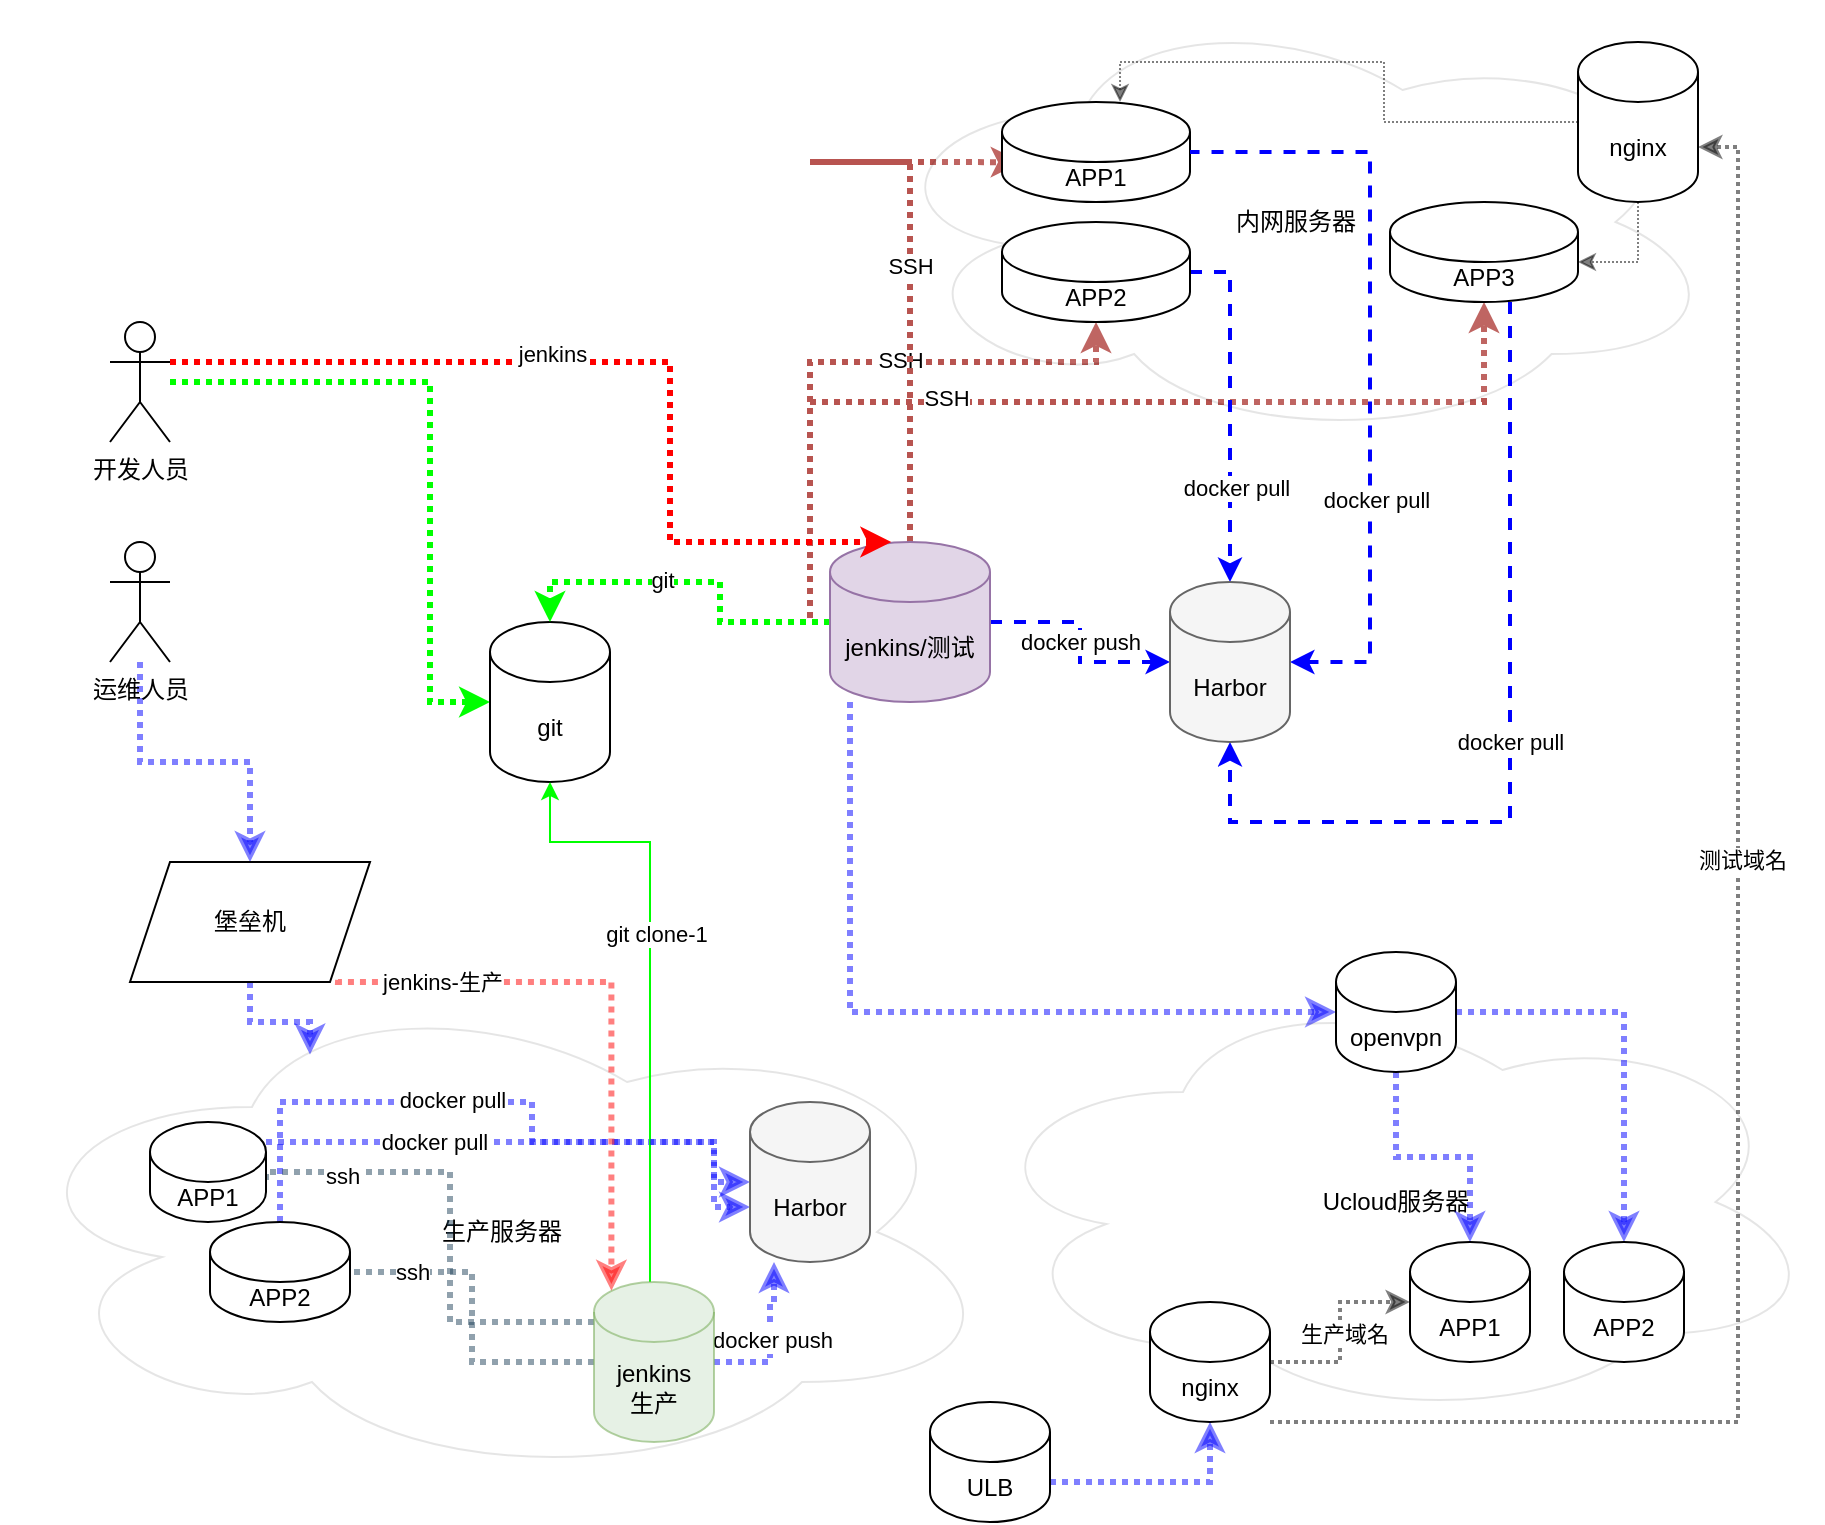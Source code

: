 <mxfile version="20.8.0" type="github">
  <diagram id="ICizXME9RvzmdU9xPk0K" name="第 1 页">
    <mxGraphModel dx="1781" dy="591" grid="1" gridSize="10" guides="1" tooltips="1" connect="1" arrows="1" fold="1" page="1" pageScale="1" pageWidth="827" pageHeight="1169" math="0" shadow="0">
      <root>
        <mxCell id="0" />
        <mxCell id="1" parent="0" />
        <mxCell id="xqhbJTyEdV5DclTAbFlW-1" value="生产服务器" style="ellipse;shape=cloud;whiteSpace=wrap;html=1;opacity=10;" vertex="1" parent="1">
          <mxGeometry x="-14" y="540" width="500" height="250" as="geometry" />
        </mxCell>
        <mxCell id="xqhbJTyEdV5DclTAbFlW-3" style="edgeStyle=orthogonalEdgeStyle;shape=connector;rounded=0;orthogonalLoop=1;jettySize=auto;html=1;entryX=0.5;entryY=0;entryDx=0;entryDy=0;dashed=1;dashPattern=1 1;labelBackgroundColor=default;strokeColor=#0000FF;strokeWidth=3;fontFamily=Helvetica;fontSize=11;fontColor=default;startArrow=none;startFill=0;endArrow=classic;endFill=1;opacity=50;" edge="1" parent="1" source="xqhbJTyEdV5DclTAbFlW-4" target="xqhbJTyEdV5DclTAbFlW-8">
          <mxGeometry relative="1" as="geometry" />
        </mxCell>
        <mxCell id="xqhbJTyEdV5DclTAbFlW-81" style="edgeStyle=orthogonalEdgeStyle;rounded=0;orthogonalLoop=1;jettySize=auto;html=1;entryX=0;entryY=0.5;entryDx=0;entryDy=0;entryPerimeter=0;strokeColor=#00FF00;dashed=1;dashPattern=1 1;strokeWidth=3;startArrow=none;startFill=0;endFill=1;" edge="1" parent="1" source="xqhbJTyEdV5DclTAbFlW-83" target="xqhbJTyEdV5DclTAbFlW-6">
          <mxGeometry relative="1" as="geometry">
            <Array as="points">
              <mxPoint x="200" y="240" />
              <mxPoint x="200" y="400" />
            </Array>
          </mxGeometry>
        </mxCell>
        <mxCell id="xqhbJTyEdV5DclTAbFlW-4" value="运维人员" style="shape=umlActor;verticalLabelPosition=bottom;verticalAlign=top;html=1;outlineConnect=0;" vertex="1" parent="1">
          <mxGeometry x="40" y="320" width="30" height="60" as="geometry" />
        </mxCell>
        <mxCell id="xqhbJTyEdV5DclTAbFlW-6" value="git" style="shape=cylinder3;whiteSpace=wrap;html=1;boundedLbl=1;backgroundOutline=1;size=15;" vertex="1" parent="1">
          <mxGeometry x="230" y="360" width="60" height="80" as="geometry" />
        </mxCell>
        <mxCell id="xqhbJTyEdV5DclTAbFlW-7" style="edgeStyle=orthogonalEdgeStyle;rounded=0;orthogonalLoop=1;jettySize=auto;html=1;entryX=0.308;entryY=0.145;entryDx=0;entryDy=0;entryPerimeter=0;dashed=1;dashPattern=1 1;strokeColor=#0000FF;strokeWidth=3;startArrow=none;startFill=0;endArrow=classic;endFill=1;opacity=50;" edge="1" parent="1" source="xqhbJTyEdV5DclTAbFlW-8" target="xqhbJTyEdV5DclTAbFlW-1">
          <mxGeometry relative="1" as="geometry" />
        </mxCell>
        <mxCell id="xqhbJTyEdV5DclTAbFlW-8" value="堡垒机" style="shape=parallelogram;perimeter=parallelogramPerimeter;whiteSpace=wrap;html=1;fixedSize=1;" vertex="1" parent="1">
          <mxGeometry x="50" y="480" width="120" height="60" as="geometry" />
        </mxCell>
        <mxCell id="xqhbJTyEdV5DclTAbFlW-9" style="edgeStyle=orthogonalEdgeStyle;rounded=0;orthogonalLoop=1;jettySize=auto;html=1;entryX=0.5;entryY=1;entryDx=0;entryDy=0;entryPerimeter=0;endArrow=classic;endFill=1;dashed=1;dashPattern=1 1;fillColor=#f8cecc;strokeColor=#b85450;strokeWidth=3;" edge="1" parent="1" source="xqhbJTyEdV5DclTAbFlW-22" target="xqhbJTyEdV5DclTAbFlW-52">
          <mxGeometry relative="1" as="geometry">
            <Array as="points">
              <mxPoint x="390" y="230" />
              <mxPoint x="533" y="230" />
            </Array>
          </mxGeometry>
        </mxCell>
        <mxCell id="xqhbJTyEdV5DclTAbFlW-10" value="SSH" style="edgeLabel;html=1;align=center;verticalAlign=middle;resizable=0;points=[];" vertex="1" connectable="0" parent="xqhbJTyEdV5DclTAbFlW-9">
          <mxGeometry x="0.217" y="1" relative="1" as="geometry">
            <mxPoint as="offset" />
          </mxGeometry>
        </mxCell>
        <mxCell id="xqhbJTyEdV5DclTAbFlW-11" style="edgeStyle=orthogonalEdgeStyle;rounded=0;orthogonalLoop=1;jettySize=auto;html=1;entryX=0.178;entryY=0.364;entryDx=0;entryDy=0;entryPerimeter=0;endArrow=classic;endFill=1;dashed=1;dashPattern=1 1;fillColor=#f8cecc;strokeColor=#b85450;strokeWidth=3;" edge="1" parent="1" source="xqhbJTyEdV5DclTAbFlW-22" target="xqhbJTyEdV5DclTAbFlW-34">
          <mxGeometry relative="1" as="geometry">
            <Array as="points">
              <mxPoint x="390" y="130" />
              <mxPoint x="490" y="130" />
            </Array>
          </mxGeometry>
        </mxCell>
        <mxCell id="xqhbJTyEdV5DclTAbFlW-12" value="SSH" style="edgeLabel;html=1;align=center;verticalAlign=middle;resizable=0;points=[];" vertex="1" connectable="0" parent="xqhbJTyEdV5DclTAbFlW-11">
          <mxGeometry x="-0.202" relative="1" as="geometry">
            <mxPoint as="offset" />
          </mxGeometry>
        </mxCell>
        <mxCell id="xqhbJTyEdV5DclTAbFlW-13" style="edgeStyle=orthogonalEdgeStyle;rounded=0;orthogonalLoop=1;jettySize=auto;html=1;entryX=0.5;entryY=1;entryDx=0;entryDy=0;entryPerimeter=0;endArrow=classic;endFill=1;dashed=1;dashPattern=1 1;fillColor=#f8cecc;strokeColor=#b85450;strokeWidth=3;" edge="1" parent="1" source="xqhbJTyEdV5DclTAbFlW-22" target="xqhbJTyEdV5DclTAbFlW-54">
          <mxGeometry relative="1" as="geometry">
            <Array as="points">
              <mxPoint x="390" y="250" />
              <mxPoint x="727" y="250" />
            </Array>
          </mxGeometry>
        </mxCell>
        <mxCell id="xqhbJTyEdV5DclTAbFlW-14" value="SSH" style="edgeLabel;html=1;align=center;verticalAlign=middle;resizable=0;points=[];" vertex="1" connectable="0" parent="xqhbJTyEdV5DclTAbFlW-13">
          <mxGeometry x="-0.259" y="2" relative="1" as="geometry">
            <mxPoint as="offset" />
          </mxGeometry>
        </mxCell>
        <mxCell id="xqhbJTyEdV5DclTAbFlW-21" style="edgeStyle=orthogonalEdgeStyle;shape=connector;rounded=0;orthogonalLoop=1;jettySize=auto;html=1;entryX=0;entryY=0.5;entryDx=0;entryDy=0;entryPerimeter=0;dashed=1;dashPattern=1 1;labelBackgroundColor=default;strokeColor=#0000FF;strokeWidth=3;fontFamily=Helvetica;fontSize=11;fontColor=default;startArrow=none;startFill=0;endArrow=classic;endFill=1;opacity=50;" edge="1" parent="1" source="xqhbJTyEdV5DclTAbFlW-22" target="xqhbJTyEdV5DclTAbFlW-45">
          <mxGeometry relative="1" as="geometry">
            <Array as="points">
              <mxPoint x="410" y="555" />
            </Array>
          </mxGeometry>
        </mxCell>
        <mxCell id="xqhbJTyEdV5DclTAbFlW-79" style="edgeStyle=orthogonalEdgeStyle;rounded=0;orthogonalLoop=1;jettySize=auto;html=1;entryX=0.5;entryY=0;entryDx=0;entryDy=0;entryPerimeter=0;strokeColor=#00FF00;dashed=1;dashPattern=1 1;strokeWidth=3;startArrow=none;startFill=0;endFill=1;" edge="1" parent="1" source="xqhbJTyEdV5DclTAbFlW-22" target="xqhbJTyEdV5DclTAbFlW-6">
          <mxGeometry relative="1" as="geometry" />
        </mxCell>
        <mxCell id="xqhbJTyEdV5DclTAbFlW-80" value="git" style="edgeLabel;html=1;align=center;verticalAlign=middle;resizable=0;points=[];" vertex="1" connectable="0" parent="xqhbJTyEdV5DclTAbFlW-79">
          <mxGeometry x="0.154" y="-1" relative="1" as="geometry">
            <mxPoint as="offset" />
          </mxGeometry>
        </mxCell>
        <mxCell id="xqhbJTyEdV5DclTAbFlW-82" value="docker push" style="edgeStyle=orthogonalEdgeStyle;rounded=0;orthogonalLoop=1;jettySize=auto;html=1;endArrow=classic;strokeColor=#0000FF;endFill=1;dashed=1;strokeWidth=2;startArrow=none;startFill=0;" edge="1" parent="1" source="xqhbJTyEdV5DclTAbFlW-22" target="xqhbJTyEdV5DclTAbFlW-58">
          <mxGeometry relative="1" as="geometry" />
        </mxCell>
        <mxCell id="xqhbJTyEdV5DclTAbFlW-22" value="jenkins/测试" style="shape=cylinder3;whiteSpace=wrap;html=1;boundedLbl=1;backgroundOutline=1;size=15;fillColor=#e1d5e7;strokeColor=#9673a6;" vertex="1" parent="1">
          <mxGeometry x="400" y="320" width="80" height="80" as="geometry" />
        </mxCell>
        <mxCell id="xqhbJTyEdV5DclTAbFlW-73" style="edgeStyle=orthogonalEdgeStyle;rounded=0;orthogonalLoop=1;jettySize=auto;html=1;entryX=0;entryY=0;entryDx=0;entryDy=52.5;entryPerimeter=0;strokeColor=#0000FF;dashed=1;dashPattern=1 1;strokeWidth=3;startArrow=none;startFill=0;endFill=1;opacity=50;" edge="1" parent="1" source="xqhbJTyEdV5DclTAbFlW-25" target="xqhbJTyEdV5DclTAbFlW-71">
          <mxGeometry relative="1" as="geometry">
            <Array as="points">
              <mxPoint x="125" y="600" />
              <mxPoint x="251" y="600" />
              <mxPoint x="251" y="620" />
              <mxPoint x="342" y="620" />
            </Array>
          </mxGeometry>
        </mxCell>
        <mxCell id="xqhbJTyEdV5DclTAbFlW-77" value="docker pull" style="edgeLabel;html=1;align=center;verticalAlign=middle;resizable=0;points=[];" vertex="1" connectable="0" parent="xqhbJTyEdV5DclTAbFlW-73">
          <mxGeometry x="-0.162" y="1" relative="1" as="geometry">
            <mxPoint as="offset" />
          </mxGeometry>
        </mxCell>
        <mxCell id="xqhbJTyEdV5DclTAbFlW-25" value="APP2" style="shape=cylinder3;whiteSpace=wrap;html=1;boundedLbl=1;backgroundOutline=1;size=15;" vertex="1" parent="1">
          <mxGeometry x="90" y="660" width="70" height="50" as="geometry" />
        </mxCell>
        <mxCell id="xqhbJTyEdV5DclTAbFlW-27" style="edgeStyle=orthogonalEdgeStyle;rounded=0;orthogonalLoop=1;jettySize=auto;html=1;strokeColor=#00FF00;entryX=0.5;entryY=1;entryDx=0;entryDy=0;entryPerimeter=0;" edge="1" parent="1" source="xqhbJTyEdV5DclTAbFlW-33" target="xqhbJTyEdV5DclTAbFlW-6">
          <mxGeometry relative="1" as="geometry">
            <mxPoint x="310" y="460" as="targetPoint" />
            <Array as="points">
              <mxPoint x="310" y="470" />
              <mxPoint x="260" y="470" />
            </Array>
          </mxGeometry>
        </mxCell>
        <mxCell id="xqhbJTyEdV5DclTAbFlW-28" value="git clone-1" style="edgeLabel;html=1;align=center;verticalAlign=middle;resizable=0;points=[];" vertex="1" connectable="0" parent="xqhbJTyEdV5DclTAbFlW-27">
          <mxGeometry x="0.16" y="1" relative="1" as="geometry">
            <mxPoint x="4" as="offset" />
          </mxGeometry>
        </mxCell>
        <mxCell id="xqhbJTyEdV5DclTAbFlW-29" style="edgeStyle=orthogonalEdgeStyle;rounded=0;orthogonalLoop=1;jettySize=auto;html=1;dashed=1;dashPattern=1 1;strokeColor=#23445d;strokeWidth=3;startArrow=none;startFill=0;endArrow=none;endFill=0;fillColor=#bac8d3;opacity=50;" edge="1" parent="1" source="xqhbJTyEdV5DclTAbFlW-33" target="xqhbJTyEdV5DclTAbFlW-25">
          <mxGeometry relative="1" as="geometry" />
        </mxCell>
        <mxCell id="xqhbJTyEdV5DclTAbFlW-30" value="ssh" style="edgeLabel;html=1;align=center;verticalAlign=middle;resizable=0;points=[];" vertex="1" connectable="0" parent="xqhbJTyEdV5DclTAbFlW-29">
          <mxGeometry x="0.632" relative="1" as="geometry">
            <mxPoint as="offset" />
          </mxGeometry>
        </mxCell>
        <mxCell id="xqhbJTyEdV5DclTAbFlW-31" style="edgeStyle=orthogonalEdgeStyle;rounded=0;orthogonalLoop=1;jettySize=auto;html=1;entryX=1;entryY=0;entryDx=0;entryDy=30;entryPerimeter=0;dashed=1;dashPattern=1 1;strokeColor=#23445d;strokeWidth=3;startArrow=none;startFill=0;endArrow=none;endFill=0;fillColor=#bac8d3;opacity=50;" edge="1" parent="1" source="xqhbJTyEdV5DclTAbFlW-33" target="xqhbJTyEdV5DclTAbFlW-48">
          <mxGeometry relative="1" as="geometry">
            <Array as="points">
              <mxPoint x="210" y="710" />
              <mxPoint x="210" y="635" />
            </Array>
          </mxGeometry>
        </mxCell>
        <mxCell id="xqhbJTyEdV5DclTAbFlW-32" value="ssh" style="edgeLabel;html=1;align=center;verticalAlign=middle;resizable=0;points=[];" vertex="1" connectable="0" parent="xqhbJTyEdV5DclTAbFlW-31">
          <mxGeometry x="0.65" y="2" relative="1" as="geometry">
            <mxPoint as="offset" />
          </mxGeometry>
        </mxCell>
        <mxCell id="xqhbJTyEdV5DclTAbFlW-75" style="edgeStyle=orthogonalEdgeStyle;rounded=0;orthogonalLoop=1;jettySize=auto;html=1;strokeColor=#0000FF;dashed=1;dashPattern=1 1;strokeWidth=3;startArrow=none;startFill=0;endFill=1;opacity=50;" edge="1" parent="1" source="xqhbJTyEdV5DclTAbFlW-33" target="xqhbJTyEdV5DclTAbFlW-71">
          <mxGeometry relative="1" as="geometry">
            <Array as="points">
              <mxPoint x="370" y="730" />
              <mxPoint x="370" y="700" />
              <mxPoint x="372" y="700" />
            </Array>
          </mxGeometry>
        </mxCell>
        <mxCell id="xqhbJTyEdV5DclTAbFlW-76" value="docker push" style="edgeLabel;html=1;align=center;verticalAlign=middle;resizable=0;points=[];" vertex="1" connectable="0" parent="xqhbJTyEdV5DclTAbFlW-75">
          <mxGeometry x="-0.025" y="-1" relative="1" as="geometry">
            <mxPoint as="offset" />
          </mxGeometry>
        </mxCell>
        <mxCell id="xqhbJTyEdV5DclTAbFlW-33" value="jenkins&lt;br&gt;生产" style="shape=cylinder3;whiteSpace=wrap;html=1;boundedLbl=1;backgroundOutline=1;size=15;fillColor=#d5e8d4;strokeColor=#82b366;opacity=60;" vertex="1" parent="1">
          <mxGeometry x="282" y="690" width="60" height="80" as="geometry" />
        </mxCell>
        <mxCell id="xqhbJTyEdV5DclTAbFlW-34" value="内网服务器" style="ellipse;shape=cloud;whiteSpace=wrap;html=1;opacity=10;" vertex="1" parent="1">
          <mxGeometry x="420" y="50" width="426" height="220" as="geometry" />
        </mxCell>
        <mxCell id="xqhbJTyEdV5DclTAbFlW-35" value="Ucloud服务器" style="ellipse;shape=cloud;whiteSpace=wrap;html=1;opacity=10;" vertex="1" parent="1">
          <mxGeometry x="470" y="540" width="426" height="220" as="geometry" />
        </mxCell>
        <mxCell id="xqhbJTyEdV5DclTAbFlW-36" style="edgeStyle=orthogonalEdgeStyle;rounded=0;orthogonalLoop=1;jettySize=auto;html=1;entryX=1;entryY=0;entryDx=0;entryDy=52.5;entryPerimeter=0;dashed=1;dashPattern=1 1;strokeColor=#000000;strokeWidth=2;startArrow=none;startFill=0;endArrow=classic;endFill=1;opacity=50;" edge="1" parent="1" source="xqhbJTyEdV5DclTAbFlW-40" target="xqhbJTyEdV5DclTAbFlW-70">
          <mxGeometry relative="1" as="geometry">
            <Array as="points">
              <mxPoint x="620" y="760" />
              <mxPoint x="854" y="760" />
              <mxPoint x="854" y="123" />
            </Array>
          </mxGeometry>
        </mxCell>
        <mxCell id="xqhbJTyEdV5DclTAbFlW-37" value="测试域名" style="edgeLabel;html=1;align=center;verticalAlign=middle;resizable=0;points=[];fontSize=11;fontFamily=Helvetica;fontColor=default;" vertex="1" connectable="0" parent="xqhbJTyEdV5DclTAbFlW-36">
          <mxGeometry x="0.155" y="-2" relative="1" as="geometry">
            <mxPoint as="offset" />
          </mxGeometry>
        </mxCell>
        <mxCell id="xqhbJTyEdV5DclTAbFlW-38" style="edgeStyle=orthogonalEdgeStyle;rounded=0;orthogonalLoop=1;jettySize=auto;html=1;dashed=1;dashPattern=1 1;strokeColor=#000000;strokeWidth=2;startArrow=none;startFill=0;endArrow=classic;endFill=1;opacity=50;" edge="1" parent="1" source="xqhbJTyEdV5DclTAbFlW-40" target="xqhbJTyEdV5DclTAbFlW-66">
          <mxGeometry relative="1" as="geometry" />
        </mxCell>
        <mxCell id="xqhbJTyEdV5DclTAbFlW-39" value="生产域名" style="edgeLabel;html=1;align=center;verticalAlign=middle;resizable=0;points=[];fontSize=11;fontFamily=Helvetica;fontColor=default;" vertex="1" connectable="0" parent="xqhbJTyEdV5DclTAbFlW-38">
          <mxGeometry x="-0.4" y="-1" relative="1" as="geometry">
            <mxPoint x="7" y="-15" as="offset" />
          </mxGeometry>
        </mxCell>
        <mxCell id="xqhbJTyEdV5DclTAbFlW-40" value="nginx" style="shape=cylinder3;whiteSpace=wrap;html=1;boundedLbl=1;backgroundOutline=1;size=15;" vertex="1" parent="1">
          <mxGeometry x="560" y="700" width="60" height="60" as="geometry" />
        </mxCell>
        <mxCell id="xqhbJTyEdV5DclTAbFlW-41" style="edgeStyle=orthogonalEdgeStyle;rounded=0;orthogonalLoop=1;jettySize=auto;html=1;dashed=1;dashPattern=1 1;strokeColor=#0000FF;strokeWidth=3;startArrow=none;startFill=0;endArrow=classic;endFill=1;opacity=50;" edge="1" parent="1" source="xqhbJTyEdV5DclTAbFlW-42" target="xqhbJTyEdV5DclTAbFlW-40">
          <mxGeometry relative="1" as="geometry">
            <Array as="points">
              <mxPoint x="590" y="790" />
            </Array>
          </mxGeometry>
        </mxCell>
        <mxCell id="xqhbJTyEdV5DclTAbFlW-42" value="ULB" style="shape=cylinder3;whiteSpace=wrap;html=1;boundedLbl=1;backgroundOutline=1;size=15;" vertex="1" parent="1">
          <mxGeometry x="450" y="750" width="60" height="60" as="geometry" />
        </mxCell>
        <mxCell id="xqhbJTyEdV5DclTAbFlW-43" style="edgeStyle=orthogonalEdgeStyle;rounded=0;orthogonalLoop=1;jettySize=auto;html=1;dashed=1;dashPattern=1 1;strokeColor=#0000FF;strokeWidth=3;startArrow=none;startFill=0;endArrow=classic;endFill=1;opacity=50;" edge="1" parent="1" source="xqhbJTyEdV5DclTAbFlW-45" target="xqhbJTyEdV5DclTAbFlW-66">
          <mxGeometry relative="1" as="geometry" />
        </mxCell>
        <mxCell id="xqhbJTyEdV5DclTAbFlW-44" style="edgeStyle=orthogonalEdgeStyle;rounded=0;orthogonalLoop=1;jettySize=auto;html=1;dashed=1;dashPattern=1 1;strokeColor=#0000FF;strokeWidth=3;startArrow=none;startFill=0;endArrow=classic;endFill=1;opacity=50;" edge="1" parent="1" source="xqhbJTyEdV5DclTAbFlW-45" target="xqhbJTyEdV5DclTAbFlW-67">
          <mxGeometry relative="1" as="geometry" />
        </mxCell>
        <mxCell id="xqhbJTyEdV5DclTAbFlW-45" value="openvpn" style="shape=cylinder3;whiteSpace=wrap;html=1;boundedLbl=1;backgroundOutline=1;size=15;" vertex="1" parent="1">
          <mxGeometry x="653" y="525" width="60" height="60" as="geometry" />
        </mxCell>
        <mxCell id="xqhbJTyEdV5DclTAbFlW-72" style="edgeStyle=orthogonalEdgeStyle;rounded=0;orthogonalLoop=1;jettySize=auto;html=1;entryX=0;entryY=0.5;entryDx=0;entryDy=0;entryPerimeter=0;strokeColor=#0000FF;dashed=1;dashPattern=1 1;strokeWidth=3;startArrow=none;startFill=0;endFill=1;opacity=50;" edge="1" parent="1" source="xqhbJTyEdV5DclTAbFlW-48" target="xqhbJTyEdV5DclTAbFlW-71">
          <mxGeometry relative="1" as="geometry">
            <Array as="points">
              <mxPoint x="342" y="620" />
            </Array>
          </mxGeometry>
        </mxCell>
        <mxCell id="xqhbJTyEdV5DclTAbFlW-78" value="docker pull" style="edgeLabel;html=1;align=center;verticalAlign=middle;resizable=0;points=[];" vertex="1" connectable="0" parent="xqhbJTyEdV5DclTAbFlW-72">
          <mxGeometry x="-0.364" relative="1" as="geometry">
            <mxPoint as="offset" />
          </mxGeometry>
        </mxCell>
        <mxCell id="xqhbJTyEdV5DclTAbFlW-48" value="APP1" style="shape=cylinder3;whiteSpace=wrap;html=1;boundedLbl=1;backgroundOutline=1;size=15;" vertex="1" parent="1">
          <mxGeometry x="60" y="610" width="58" height="50" as="geometry" />
        </mxCell>
        <mxCell id="xqhbJTyEdV5DclTAbFlW-49" value="APP1" style="shape=cylinder3;whiteSpace=wrap;html=1;boundedLbl=1;backgroundOutline=1;size=15;" vertex="1" parent="1">
          <mxGeometry x="486" y="100" width="94" height="50" as="geometry" />
        </mxCell>
        <mxCell id="xqhbJTyEdV5DclTAbFlW-50" style="edgeStyle=orthogonalEdgeStyle;rounded=0;orthogonalLoop=1;jettySize=auto;html=1;endArrow=classic;endFill=1;entryX=0.5;entryY=0;entryDx=0;entryDy=0;entryPerimeter=0;dashed=1;strokeWidth=2;strokeColor=#0000FF;startArrow=none;startFill=0;" edge="1" parent="1" source="xqhbJTyEdV5DclTAbFlW-52" target="xqhbJTyEdV5DclTAbFlW-58">
          <mxGeometry relative="1" as="geometry">
            <mxPoint x="600" y="290" as="targetPoint" />
            <Array as="points">
              <mxPoint x="600" y="185" />
              <mxPoint x="600" y="330" />
            </Array>
          </mxGeometry>
        </mxCell>
        <mxCell id="xqhbJTyEdV5DclTAbFlW-51" value="docker pull" style="edgeLabel;html=1;align=center;verticalAlign=middle;resizable=0;points=[];" vertex="1" connectable="0" parent="xqhbJTyEdV5DclTAbFlW-50">
          <mxGeometry x="0.463" y="3" relative="1" as="geometry">
            <mxPoint as="offset" />
          </mxGeometry>
        </mxCell>
        <mxCell id="xqhbJTyEdV5DclTAbFlW-52" value="APP2" style="shape=cylinder3;whiteSpace=wrap;html=1;boundedLbl=1;backgroundOutline=1;size=15;" vertex="1" parent="1">
          <mxGeometry x="486" y="160" width="94" height="50" as="geometry" />
        </mxCell>
        <mxCell id="xqhbJTyEdV5DclTAbFlW-53" value="docker pull" style="edgeStyle=orthogonalEdgeStyle;rounded=0;orthogonalLoop=1;jettySize=auto;html=1;endArrow=classic;endFill=1;dashed=1;strokeWidth=2;strokeColor=#0000FF;startArrow=none;startFill=0;entryX=0.5;entryY=1;entryDx=0;entryDy=0;entryPerimeter=0;" edge="1" parent="1" source="xqhbJTyEdV5DclTAbFlW-54" target="xqhbJTyEdV5DclTAbFlW-58">
          <mxGeometry relative="1" as="geometry">
            <mxPoint x="640" y="410" as="targetPoint" />
            <Array as="points">
              <mxPoint x="740" y="460" />
              <mxPoint x="600" y="460" />
            </Array>
          </mxGeometry>
        </mxCell>
        <mxCell id="xqhbJTyEdV5DclTAbFlW-54" value="APP3" style="shape=cylinder3;whiteSpace=wrap;html=1;boundedLbl=1;backgroundOutline=1;size=15;" vertex="1" parent="1">
          <mxGeometry x="680" y="150" width="94" height="50" as="geometry" />
        </mxCell>
        <mxCell id="xqhbJTyEdV5DclTAbFlW-55" style="edgeStyle=orthogonalEdgeStyle;rounded=0;orthogonalLoop=1;jettySize=auto;html=1;entryX=1;entryY=0.5;entryDx=0;entryDy=0;entryPerimeter=0;endArrow=none;endFill=0;dashed=1;strokeWidth=2;strokeColor=#0000FF;startArrow=classic;startFill=1;" edge="1" parent="1" source="xqhbJTyEdV5DclTAbFlW-58" target="xqhbJTyEdV5DclTAbFlW-49">
          <mxGeometry relative="1" as="geometry">
            <Array as="points">
              <mxPoint x="670" y="380" />
              <mxPoint x="670" y="125" />
            </Array>
          </mxGeometry>
        </mxCell>
        <mxCell id="xqhbJTyEdV5DclTAbFlW-56" value="docker pull" style="edgeLabel;html=1;align=center;verticalAlign=middle;resizable=0;points=[];" vertex="1" connectable="0" parent="xqhbJTyEdV5DclTAbFlW-55">
          <mxGeometry x="-0.371" y="-3" relative="1" as="geometry">
            <mxPoint as="offset" />
          </mxGeometry>
        </mxCell>
        <mxCell id="xqhbJTyEdV5DclTAbFlW-58" value="&lt;span style=&quot;color: rgb(0, 0, 0);&quot;&gt;Harbor&lt;/span&gt;" style="shape=cylinder3;whiteSpace=wrap;html=1;boundedLbl=1;backgroundOutline=1;size=15;fillColor=#f5f5f5;fontColor=#333333;strokeColor=#666666;" vertex="1" parent="1">
          <mxGeometry x="570" y="340" width="60" height="80" as="geometry" />
        </mxCell>
        <mxCell id="xqhbJTyEdV5DclTAbFlW-61" value="" style="edgeStyle=orthogonalEdgeStyle;rounded=0;orthogonalLoop=1;jettySize=auto;html=1;dashed=1;dashPattern=1 1;strokeColor=#FF0000;strokeWidth=3;startArrow=none;startFill=0;endArrow=classic;endFill=1;entryX=0.383;entryY=0;entryDx=0;entryDy=0;entryPerimeter=0;" edge="1" parent="1" source="xqhbJTyEdV5DclTAbFlW-83" target="xqhbJTyEdV5DclTAbFlW-22">
          <mxGeometry relative="1" as="geometry">
            <Array as="points">
              <mxPoint x="320" y="230" />
              <mxPoint x="320" y="320" />
            </Array>
            <mxPoint x="220" y="310" as="sourcePoint" />
          </mxGeometry>
        </mxCell>
        <mxCell id="xqhbJTyEdV5DclTAbFlW-62" value="jenkins" style="edgeLabel;html=1;align=center;verticalAlign=middle;resizable=0;points=[];" vertex="1" connectable="0" parent="xqhbJTyEdV5DclTAbFlW-61">
          <mxGeometry x="-0.153" y="4" relative="1" as="geometry">
            <mxPoint as="offset" />
          </mxGeometry>
        </mxCell>
        <mxCell id="xqhbJTyEdV5DclTAbFlW-63" style="edgeStyle=orthogonalEdgeStyle;shape=connector;rounded=0;orthogonalLoop=1;jettySize=auto;html=1;entryX=0.145;entryY=0;entryDx=0;entryDy=4.35;entryPerimeter=0;dashed=1;dashPattern=1 1;labelBackgroundColor=default;strokeColor=#FF0000;strokeWidth=3;fontFamily=Helvetica;fontSize=11;fontColor=default;startArrow=none;startFill=0;endArrow=classic;endFill=1;opacity=50;exitX=0.867;exitY=0.983;exitDx=0;exitDy=0;exitPerimeter=0;" edge="1" parent="1" source="xqhbJTyEdV5DclTAbFlW-8" target="xqhbJTyEdV5DclTAbFlW-33">
          <mxGeometry relative="1" as="geometry">
            <Array as="points">
              <mxPoint x="154" y="540" />
              <mxPoint x="291" y="540" />
            </Array>
            <mxPoint x="210" y="390" as="sourcePoint" />
          </mxGeometry>
        </mxCell>
        <mxCell id="xqhbJTyEdV5DclTAbFlW-84" value="jenkins-生产" style="edgeLabel;html=1;align=center;verticalAlign=middle;resizable=0;points=[];" vertex="1" connectable="0" parent="xqhbJTyEdV5DclTAbFlW-63">
          <mxGeometry x="-0.719" y="-1" relative="1" as="geometry">
            <mxPoint x="12" y="-1" as="offset" />
          </mxGeometry>
        </mxCell>
        <mxCell id="xqhbJTyEdV5DclTAbFlW-66" value="APP1" style="shape=cylinder3;whiteSpace=wrap;html=1;boundedLbl=1;backgroundOutline=1;size=15;" vertex="1" parent="1">
          <mxGeometry x="690" y="670" width="60" height="60" as="geometry" />
        </mxCell>
        <mxCell id="xqhbJTyEdV5DclTAbFlW-67" value="APP2" style="shape=cylinder3;whiteSpace=wrap;html=1;boundedLbl=1;backgroundOutline=1;size=15;" vertex="1" parent="1">
          <mxGeometry x="767" y="670" width="60" height="60" as="geometry" />
        </mxCell>
        <mxCell id="xqhbJTyEdV5DclTAbFlW-68" style="edgeStyle=orthogonalEdgeStyle;shape=connector;rounded=0;orthogonalLoop=1;jettySize=auto;html=1;entryX=0.628;entryY=0;entryDx=0;entryDy=0;entryPerimeter=0;dashed=1;dashPattern=1 1;labelBackgroundColor=default;strokeColor=#000000;strokeWidth=1;fontFamily=Helvetica;fontSize=11;fontColor=default;startArrow=none;startFill=0;endArrow=classic;endFill=1;opacity=50;" edge="1" parent="1" source="xqhbJTyEdV5DclTAbFlW-70" target="xqhbJTyEdV5DclTAbFlW-49">
          <mxGeometry relative="1" as="geometry" />
        </mxCell>
        <mxCell id="xqhbJTyEdV5DclTAbFlW-69" style="edgeStyle=orthogonalEdgeStyle;shape=connector;rounded=0;orthogonalLoop=1;jettySize=auto;html=1;entryX=1;entryY=0;entryDx=0;entryDy=30;entryPerimeter=0;dashed=1;dashPattern=1 1;labelBackgroundColor=default;strokeColor=#000000;strokeWidth=1;fontFamily=Helvetica;fontSize=11;fontColor=default;startArrow=none;startFill=0;endArrow=classic;endFill=1;opacity=50;" edge="1" parent="1" source="xqhbJTyEdV5DclTAbFlW-70" target="xqhbJTyEdV5DclTAbFlW-54">
          <mxGeometry relative="1" as="geometry" />
        </mxCell>
        <mxCell id="xqhbJTyEdV5DclTAbFlW-70" value="nginx" style="shape=cylinder3;whiteSpace=wrap;html=1;boundedLbl=1;backgroundOutline=1;size=15;fillColor=default;fontColor=default;strokeColor=default;" vertex="1" parent="1">
          <mxGeometry x="774" y="70" width="60" height="80" as="geometry" />
        </mxCell>
        <mxCell id="xqhbJTyEdV5DclTAbFlW-71" value="&lt;span style=&quot;color: rgb(0, 0, 0);&quot;&gt;Harbor&lt;/span&gt;" style="shape=cylinder3;whiteSpace=wrap;html=1;boundedLbl=1;backgroundOutline=1;size=15;fillColor=#f5f5f5;fontColor=#333333;strokeColor=#666666;" vertex="1" parent="1">
          <mxGeometry x="360" y="600" width="60" height="80" as="geometry" />
        </mxCell>
        <mxCell id="xqhbJTyEdV5DclTAbFlW-83" value="开发人员" style="shape=umlActor;verticalLabelPosition=bottom;verticalAlign=top;html=1;outlineConnect=0;" vertex="1" parent="1">
          <mxGeometry x="40" y="210" width="30" height="60" as="geometry" />
        </mxCell>
      </root>
    </mxGraphModel>
  </diagram>
</mxfile>
